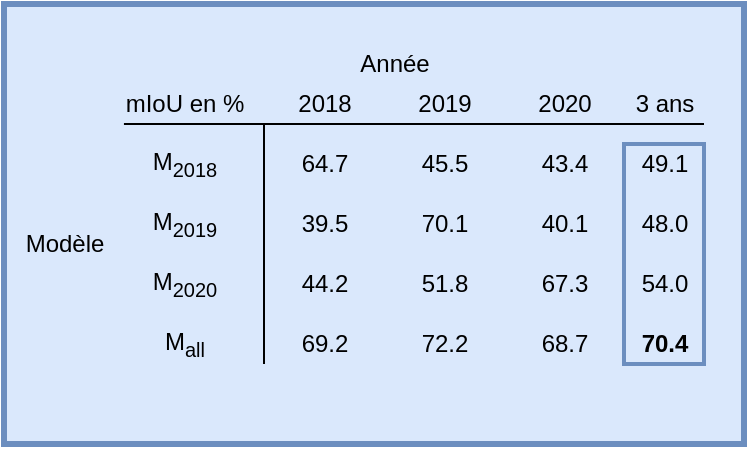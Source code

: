 <mxfile version="15.2.5" type="device"><diagram id="Q2tXcFmhulNJT2mUu70Q" name="Page-1"><mxGraphModel dx="1182" dy="742" grid="1" gridSize="10" guides="1" tooltips="1" connect="1" arrows="1" fold="1" page="1" pageScale="1" pageWidth="827" pageHeight="1169" math="0" shadow="0"><root><mxCell id="0"/><mxCell id="1" parent="0"/><mxCell id="dAJbB3b-zwiPBvrVKV_J-23" value="" style="rounded=0;whiteSpace=wrap;html=1;labelBackgroundColor=none;strokeWidth=3;fillColor=#dae8fc;strokeColor=#6C8EBF;" parent="1" vertex="1"><mxGeometry x="100" y="100" width="370" height="220" as="geometry"/></mxCell><mxCell id="X3HRPnwruG-rdXYZxyzH-1" value="" style="rounded=0;whiteSpace=wrap;html=1;strokeWidth=2;strokeColor=#6c8ebf;fillColor=#dae8fc;" parent="1" vertex="1"><mxGeometry x="410" y="170" width="40" height="110" as="geometry"/></mxCell><mxCell id="dAJbB3b-zwiPBvrVKV_J-1" value="Modèle" style="text;html=1;align=center;verticalAlign=middle;resizable=0;points=[];autosize=1;strokeColor=none;" parent="1" vertex="1"><mxGeometry x="105" y="210" width="50" height="20" as="geometry"/></mxCell><mxCell id="dAJbB3b-zwiPBvrVKV_J-2" value="2018" style="text;html=1;align=center;verticalAlign=middle;resizable=0;points=[];autosize=1;strokeColor=none;" parent="1" vertex="1"><mxGeometry x="240" y="140" width="40" height="20" as="geometry"/></mxCell><mxCell id="dAJbB3b-zwiPBvrVKV_J-3" value="&lt;div&gt;2019&lt;/div&gt;" style="text;html=1;align=center;verticalAlign=middle;resizable=0;points=[];autosize=1;strokeColor=none;" parent="1" vertex="1"><mxGeometry x="300" y="140" width="40" height="20" as="geometry"/></mxCell><mxCell id="dAJbB3b-zwiPBvrVKV_J-4" value="&lt;div&gt;2020&lt;/div&gt;" style="text;html=1;align=center;verticalAlign=middle;resizable=0;points=[];autosize=1;strokeColor=none;" parent="1" vertex="1"><mxGeometry x="360" y="140" width="40" height="20" as="geometry"/></mxCell><mxCell id="dAJbB3b-zwiPBvrVKV_J-5" value="3 ans" style="text;html=1;align=center;verticalAlign=middle;resizable=0;points=[];autosize=1;strokeColor=none;" parent="1" vertex="1"><mxGeometry x="410" y="140" width="40" height="20" as="geometry"/></mxCell><mxCell id="dAJbB3b-zwiPBvrVKV_J-6" value="&lt;div&gt;M&lt;sub&gt;2018&lt;/sub&gt;&lt;/div&gt;" style="text;html=1;align=center;verticalAlign=middle;resizable=0;points=[];autosize=1;strokeColor=none;" parent="1" vertex="1"><mxGeometry x="165" y="170" width="50" height="20" as="geometry"/></mxCell><mxCell id="dAJbB3b-zwiPBvrVKV_J-7" value="M&lt;sub&gt;all&lt;/sub&gt;" style="text;html=1;align=center;verticalAlign=middle;resizable=0;points=[];autosize=1;strokeColor=none;" parent="1" vertex="1"><mxGeometry x="170" y="260" width="40" height="20" as="geometry"/></mxCell><mxCell id="dAJbB3b-zwiPBvrVKV_J-8" value="64.7" style="text;html=1;align=center;verticalAlign=middle;resizable=0;points=[];autosize=1;strokeWidth=2;fillColor=#dae8fc;" parent="1" vertex="1"><mxGeometry x="240" y="170" width="40" height="20" as="geometry"/></mxCell><mxCell id="dAJbB3b-zwiPBvrVKV_J-9" value="45.5" style="text;html=1;align=center;verticalAlign=middle;resizable=0;points=[];autosize=1;strokeColor=none;" parent="1" vertex="1"><mxGeometry x="300" y="170" width="40" height="20" as="geometry"/></mxCell><mxCell id="dAJbB3b-zwiPBvrVKV_J-10" value="43.4" style="text;html=1;align=center;verticalAlign=middle;resizable=0;points=[];autosize=1;fontStyle=0;labelBorderColor=none;strokeWidth=2;" parent="1" vertex="1"><mxGeometry x="360" y="170" width="40" height="20" as="geometry"/></mxCell><mxCell id="dAJbB3b-zwiPBvrVKV_J-11" value="49.1" style="text;html=1;align=center;verticalAlign=middle;resizable=0;points=[];autosize=1;strokeWidth=2;" parent="1" vertex="1"><mxGeometry x="410" y="170" width="40" height="20" as="geometry"/></mxCell><mxCell id="dAJbB3b-zwiPBvrVKV_J-12" value="39.5" style="text;html=1;align=center;verticalAlign=middle;resizable=0;points=[];autosize=1;fillColor=#dae8fc;strokeWidth=2;" parent="1" vertex="1"><mxGeometry x="240" y="200" width="40" height="20" as="geometry"/></mxCell><mxCell id="dAJbB3b-zwiPBvrVKV_J-13" value="70.1" style="text;html=1;align=center;verticalAlign=middle;resizable=0;points=[];autosize=1;strokeColor=none;" parent="1" vertex="1"><mxGeometry x="300" y="200" width="40" height="20" as="geometry"/></mxCell><mxCell id="dAJbB3b-zwiPBvrVKV_J-14" value="40.1" style="text;html=1;align=center;verticalAlign=middle;resizable=0;points=[];autosize=1;fontStyle=0;fillColor=#dae8fc;strokeWidth=2;" parent="1" vertex="1"><mxGeometry x="360" y="200" width="40" height="20" as="geometry"/></mxCell><mxCell id="dAJbB3b-zwiPBvrVKV_J-15" value="48.0" style="text;html=1;align=center;verticalAlign=middle;resizable=0;points=[];autosize=1;strokeWidth=2;" parent="1" vertex="1"><mxGeometry x="410" y="200" width="40" height="20" as="geometry"/></mxCell><mxCell id="dAJbB3b-zwiPBvrVKV_J-16" value="Année" style="text;html=1;align=center;verticalAlign=middle;resizable=0;points=[];autosize=1;strokeColor=none;" parent="1" vertex="1"><mxGeometry x="270" y="120" width="50" height="20" as="geometry"/></mxCell><mxCell id="dAJbB3b-zwiPBvrVKV_J-17" value="mIoU en %" style="text;html=1;align=center;verticalAlign=middle;resizable=0;points=[];autosize=1;strokeColor=none;" parent="1" vertex="1"><mxGeometry x="155" y="140" width="70" height="20" as="geometry"/></mxCell><mxCell id="dAJbB3b-zwiPBvrVKV_J-22" value="" style="endArrow=none;html=1;fontColor=#FF3333;exitX=0.071;exitY=1;exitDx=0;exitDy=0;exitPerimeter=0;entryX=1;entryY=1;entryDx=0;entryDy=0;entryPerimeter=0;" parent="1" source="dAJbB3b-zwiPBvrVKV_J-17" target="dAJbB3b-zwiPBvrVKV_J-5" edge="1"><mxGeometry width="50" height="50" relative="1" as="geometry"><mxPoint x="280" y="280" as="sourcePoint"/><mxPoint x="330" y="230" as="targetPoint"/></mxGeometry></mxCell><mxCell id="dAJbB3b-zwiPBvrVKV_J-24" value="" style="endArrow=none;html=1;fontColor=#FF3333;" parent="1" edge="1"><mxGeometry width="50" height="50" relative="1" as="geometry"><mxPoint x="230" y="280" as="sourcePoint"/><mxPoint x="230" y="160" as="targetPoint"/></mxGeometry></mxCell><mxCell id="t_Epl60UzwiuoRET6TV3-1" value="&lt;div&gt;M&lt;sub&gt;2019&lt;/sub&gt;&lt;/div&gt;" style="text;html=1;align=center;verticalAlign=middle;resizable=0;points=[];autosize=1;strokeColor=none;" parent="1" vertex="1"><mxGeometry x="165" y="200" width="50" height="20" as="geometry"/></mxCell><mxCell id="t_Epl60UzwiuoRET6TV3-2" value="&lt;div&gt;M&lt;sub&gt;2020&lt;/sub&gt;&lt;/div&gt;" style="text;html=1;align=center;verticalAlign=middle;resizable=0;points=[];autosize=1;strokeColor=none;" parent="1" vertex="1"><mxGeometry x="165" y="230" width="50" height="20" as="geometry"/></mxCell><mxCell id="t_Epl60UzwiuoRET6TV3-3" value="69.2" style="text;html=1;align=center;verticalAlign=middle;resizable=0;points=[];autosize=1;fillColor=#dae8fc;strokeWidth=2;" parent="1" vertex="1"><mxGeometry x="240" y="260" width="40" height="20" as="geometry"/></mxCell><mxCell id="t_Epl60UzwiuoRET6TV3-4" value="72.2" style="text;html=1;align=center;verticalAlign=middle;resizable=0;points=[];autosize=1;strokeColor=none;" parent="1" vertex="1"><mxGeometry x="300" y="260" width="40" height="20" as="geometry"/></mxCell><mxCell id="t_Epl60UzwiuoRET6TV3-5" value="68.7" style="text;html=1;align=center;verticalAlign=middle;resizable=0;points=[];autosize=1;fontStyle=0;fillColor=#dae8fc;strokeWidth=2;" parent="1" vertex="1"><mxGeometry x="360" y="260" width="40" height="20" as="geometry"/></mxCell><mxCell id="t_Epl60UzwiuoRET6TV3-6" value="&lt;b&gt;70.4&lt;/b&gt;" style="text;html=1;align=center;verticalAlign=middle;resizable=0;points=[];autosize=1;strokeWidth=2;" parent="1" vertex="1"><mxGeometry x="410" y="260" width="40" height="20" as="geometry"/></mxCell><mxCell id="t_Epl60UzwiuoRET6TV3-11" value="44.2" style="text;html=1;align=center;verticalAlign=middle;resizable=0;points=[];autosize=1;strokeWidth=2;fillColor=#dae8fc;" parent="1" vertex="1"><mxGeometry x="240" y="230" width="40" height="20" as="geometry"/></mxCell><mxCell id="t_Epl60UzwiuoRET6TV3-12" value="51.8" style="text;html=1;align=center;verticalAlign=middle;resizable=0;points=[];autosize=1;strokeColor=none;" parent="1" vertex="1"><mxGeometry x="300" y="230" width="40" height="20" as="geometry"/></mxCell><mxCell id="t_Epl60UzwiuoRET6TV3-13" value="67.3" style="text;html=1;align=center;verticalAlign=middle;resizable=0;points=[];autosize=1;fontStyle=0;labelBorderColor=none;strokeWidth=2;" parent="1" vertex="1"><mxGeometry x="360" y="230" width="40" height="20" as="geometry"/></mxCell><mxCell id="t_Epl60UzwiuoRET6TV3-14" value="54.0" style="text;html=1;align=center;verticalAlign=middle;resizable=0;points=[];autosize=1;strokeWidth=2;" parent="1" vertex="1"><mxGeometry x="410" y="230" width="40" height="20" as="geometry"/></mxCell></root></mxGraphModel></diagram></mxfile>